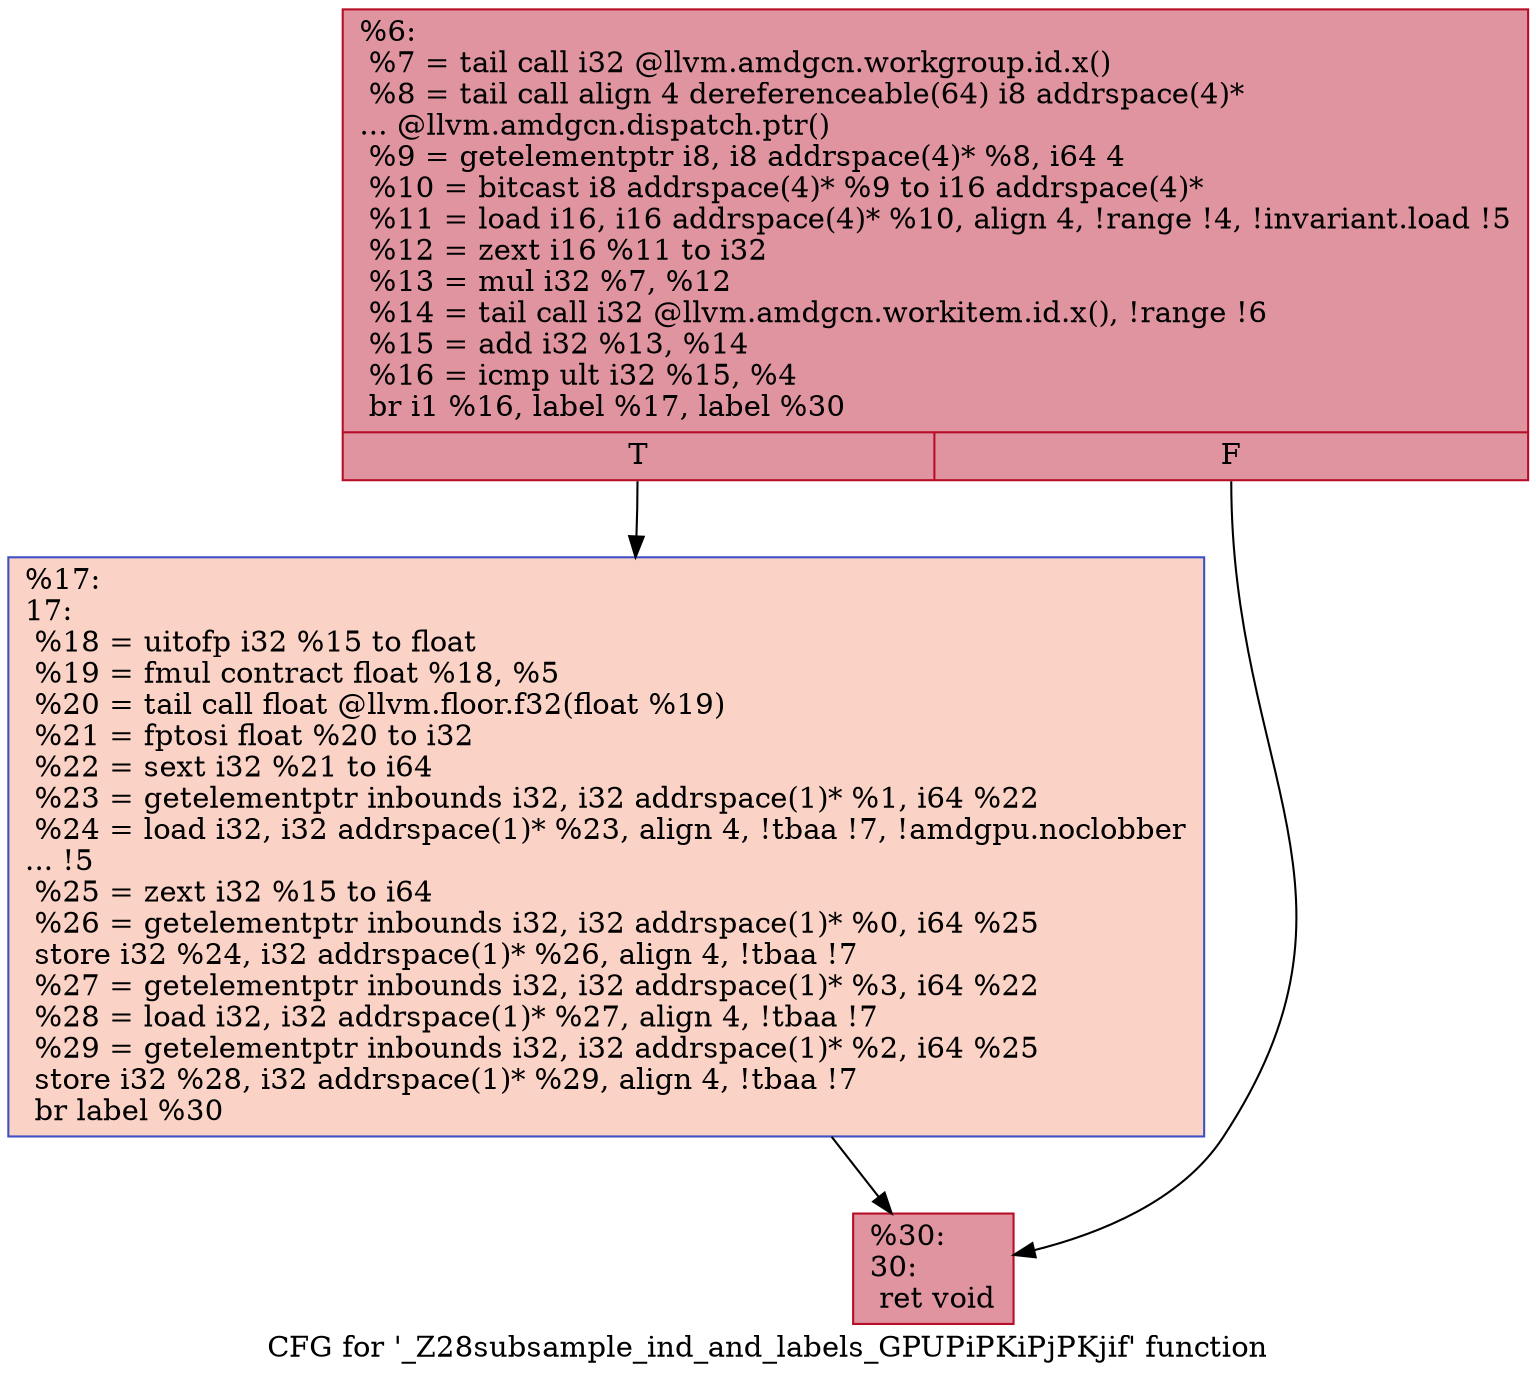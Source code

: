 digraph "CFG for '_Z28subsample_ind_and_labels_GPUPiPKiPjPKjif' function" {
	label="CFG for '_Z28subsample_ind_and_labels_GPUPiPKiPjPKjif' function";

	Node0x60293d0 [shape=record,color="#b70d28ff", style=filled, fillcolor="#b70d2870",label="{%6:\l  %7 = tail call i32 @llvm.amdgcn.workgroup.id.x()\l  %8 = tail call align 4 dereferenceable(64) i8 addrspace(4)*\l... @llvm.amdgcn.dispatch.ptr()\l  %9 = getelementptr i8, i8 addrspace(4)* %8, i64 4\l  %10 = bitcast i8 addrspace(4)* %9 to i16 addrspace(4)*\l  %11 = load i16, i16 addrspace(4)* %10, align 4, !range !4, !invariant.load !5\l  %12 = zext i16 %11 to i32\l  %13 = mul i32 %7, %12\l  %14 = tail call i32 @llvm.amdgcn.workitem.id.x(), !range !6\l  %15 = add i32 %13, %14\l  %16 = icmp ult i32 %15, %4\l  br i1 %16, label %17, label %30\l|{<s0>T|<s1>F}}"];
	Node0x60293d0:s0 -> Node0x6029820;
	Node0x60293d0:s1 -> Node0x602b3f0;
	Node0x6029820 [shape=record,color="#3d50c3ff", style=filled, fillcolor="#f59c7d70",label="{%17:\l17:                                               \l  %18 = uitofp i32 %15 to float\l  %19 = fmul contract float %18, %5\l  %20 = tail call float @llvm.floor.f32(float %19)\l  %21 = fptosi float %20 to i32\l  %22 = sext i32 %21 to i64\l  %23 = getelementptr inbounds i32, i32 addrspace(1)* %1, i64 %22\l  %24 = load i32, i32 addrspace(1)* %23, align 4, !tbaa !7, !amdgpu.noclobber\l... !5\l  %25 = zext i32 %15 to i64\l  %26 = getelementptr inbounds i32, i32 addrspace(1)* %0, i64 %25\l  store i32 %24, i32 addrspace(1)* %26, align 4, !tbaa !7\l  %27 = getelementptr inbounds i32, i32 addrspace(1)* %3, i64 %22\l  %28 = load i32, i32 addrspace(1)* %27, align 4, !tbaa !7\l  %29 = getelementptr inbounds i32, i32 addrspace(1)* %2, i64 %25\l  store i32 %28, i32 addrspace(1)* %29, align 4, !tbaa !7\l  br label %30\l}"];
	Node0x6029820 -> Node0x602b3f0;
	Node0x602b3f0 [shape=record,color="#b70d28ff", style=filled, fillcolor="#b70d2870",label="{%30:\l30:                                               \l  ret void\l}"];
}
